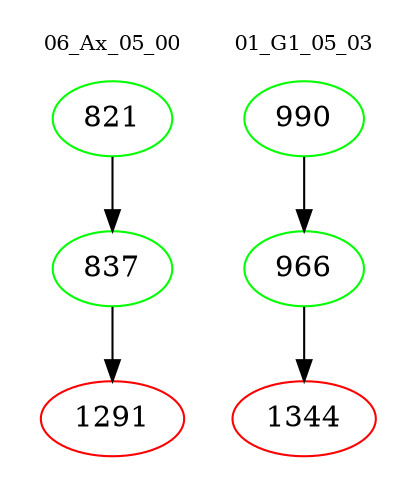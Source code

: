 digraph{
subgraph cluster_0 {
color = white
label = "06_Ax_05_00";
fontsize=10;
T0_821 [label="821", color="green"]
T0_821 -> T0_837 [color="black"]
T0_837 [label="837", color="green"]
T0_837 -> T0_1291 [color="black"]
T0_1291 [label="1291", color="red"]
}
subgraph cluster_1 {
color = white
label = "01_G1_05_03";
fontsize=10;
T1_990 [label="990", color="green"]
T1_990 -> T1_966 [color="black"]
T1_966 [label="966", color="green"]
T1_966 -> T1_1344 [color="black"]
T1_1344 [label="1344", color="red"]
}
}
